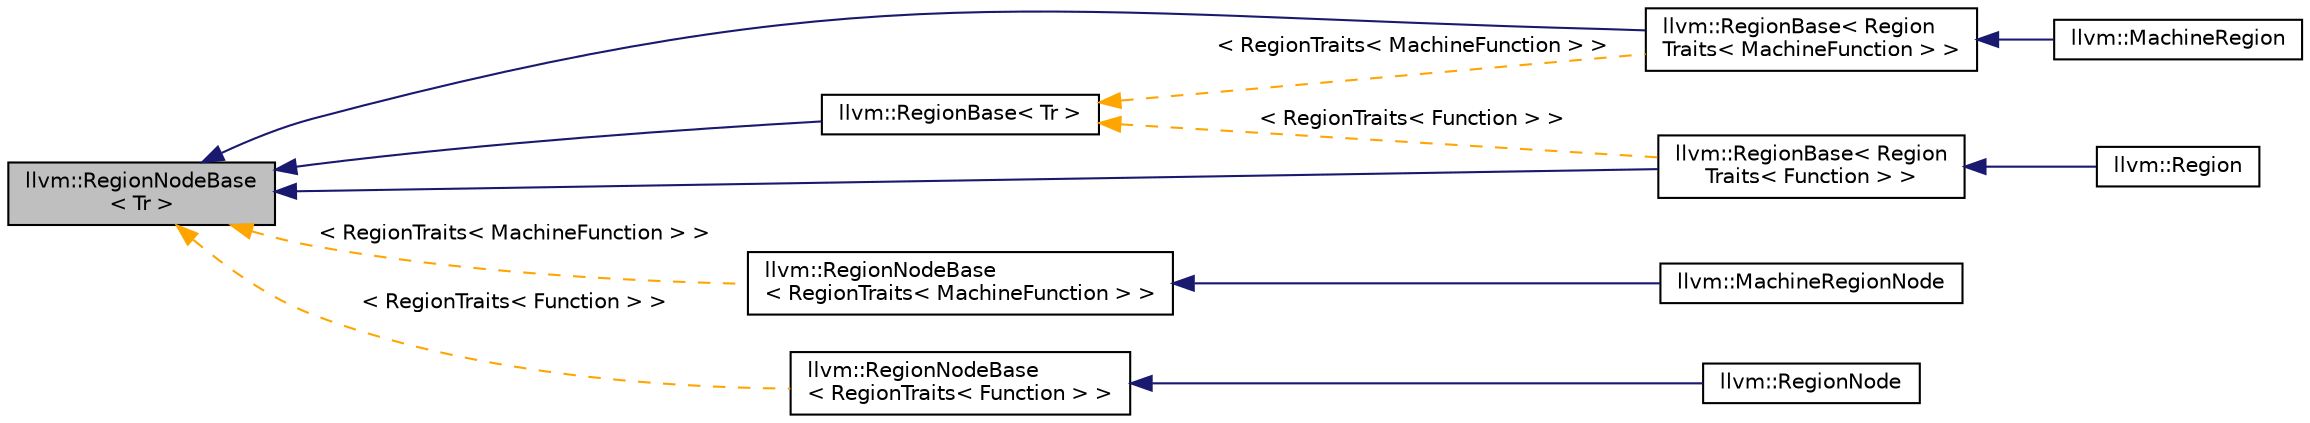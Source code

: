 digraph "llvm::RegionNodeBase&lt; Tr &gt;"
{
 // LATEX_PDF_SIZE
  bgcolor="transparent";
  edge [fontname="Helvetica",fontsize="10",labelfontname="Helvetica",labelfontsize="10"];
  node [fontname="Helvetica",fontsize="10",shape="box"];
  rankdir="LR";
  Node1 [label="llvm::RegionNodeBase\l\< Tr \>",height=0.2,width=0.4,color="black", fillcolor="grey75", style="filled", fontcolor="black",tooltip="A RegionNode represents a subregion or a BasicBlock that is part of a Region."];
  Node1 -> Node2 [dir="back",color="midnightblue",fontsize="10",style="solid",fontname="Helvetica"];
  Node2 [label="llvm::RegionBase\< Region\lTraits\< MachineFunction \> \>",height=0.2,width=0.4,color="black",URL="$classllvm_1_1RegionBase.html",tooltip=" "];
  Node2 -> Node3 [dir="back",color="midnightblue",fontsize="10",style="solid",fontname="Helvetica"];
  Node3 [label="llvm::MachineRegion",height=0.2,width=0.4,color="black",URL="$classllvm_1_1MachineRegion.html",tooltip=" "];
  Node1 -> Node4 [dir="back",color="midnightblue",fontsize="10",style="solid",fontname="Helvetica"];
  Node4 [label="llvm::RegionBase\< Region\lTraits\< Function \> \>",height=0.2,width=0.4,color="black",URL="$classllvm_1_1RegionBase.html",tooltip=" "];
  Node4 -> Node5 [dir="back",color="midnightblue",fontsize="10",style="solid",fontname="Helvetica"];
  Node5 [label="llvm::Region",height=0.2,width=0.4,color="black",URL="$classllvm_1_1Region.html",tooltip=" "];
  Node1 -> Node6 [dir="back",color="midnightblue",fontsize="10",style="solid",fontname="Helvetica"];
  Node6 [label="llvm::RegionBase\< Tr \>",height=0.2,width=0.4,color="black",URL="$classllvm_1_1RegionBase.html",tooltip="A single entry single exit Region."];
  Node6 -> Node2 [dir="back",color="orange",fontsize="10",style="dashed",label=" \< RegionTraits\< MachineFunction \> \>" ,fontname="Helvetica"];
  Node6 -> Node4 [dir="back",color="orange",fontsize="10",style="dashed",label=" \< RegionTraits\< Function \> \>" ,fontname="Helvetica"];
  Node1 -> Node7 [dir="back",color="orange",fontsize="10",style="dashed",label=" \< RegionTraits\< MachineFunction \> \>" ,fontname="Helvetica"];
  Node7 [label="llvm::RegionNodeBase\l\< RegionTraits\< MachineFunction \> \>",height=0.2,width=0.4,color="black",URL="$classllvm_1_1RegionNodeBase.html",tooltip=" "];
  Node7 -> Node8 [dir="back",color="midnightblue",fontsize="10",style="solid",fontname="Helvetica"];
  Node8 [label="llvm::MachineRegionNode",height=0.2,width=0.4,color="black",URL="$classllvm_1_1MachineRegionNode.html",tooltip=" "];
  Node1 -> Node9 [dir="back",color="orange",fontsize="10",style="dashed",label=" \< RegionTraits\< Function \> \>" ,fontname="Helvetica"];
  Node9 [label="llvm::RegionNodeBase\l\< RegionTraits\< Function \> \>",height=0.2,width=0.4,color="black",URL="$classllvm_1_1RegionNodeBase.html",tooltip=" "];
  Node9 -> Node10 [dir="back",color="midnightblue",fontsize="10",style="solid",fontname="Helvetica"];
  Node10 [label="llvm::RegionNode",height=0.2,width=0.4,color="black",URL="$classllvm_1_1RegionNode.html",tooltip=" "];
}
